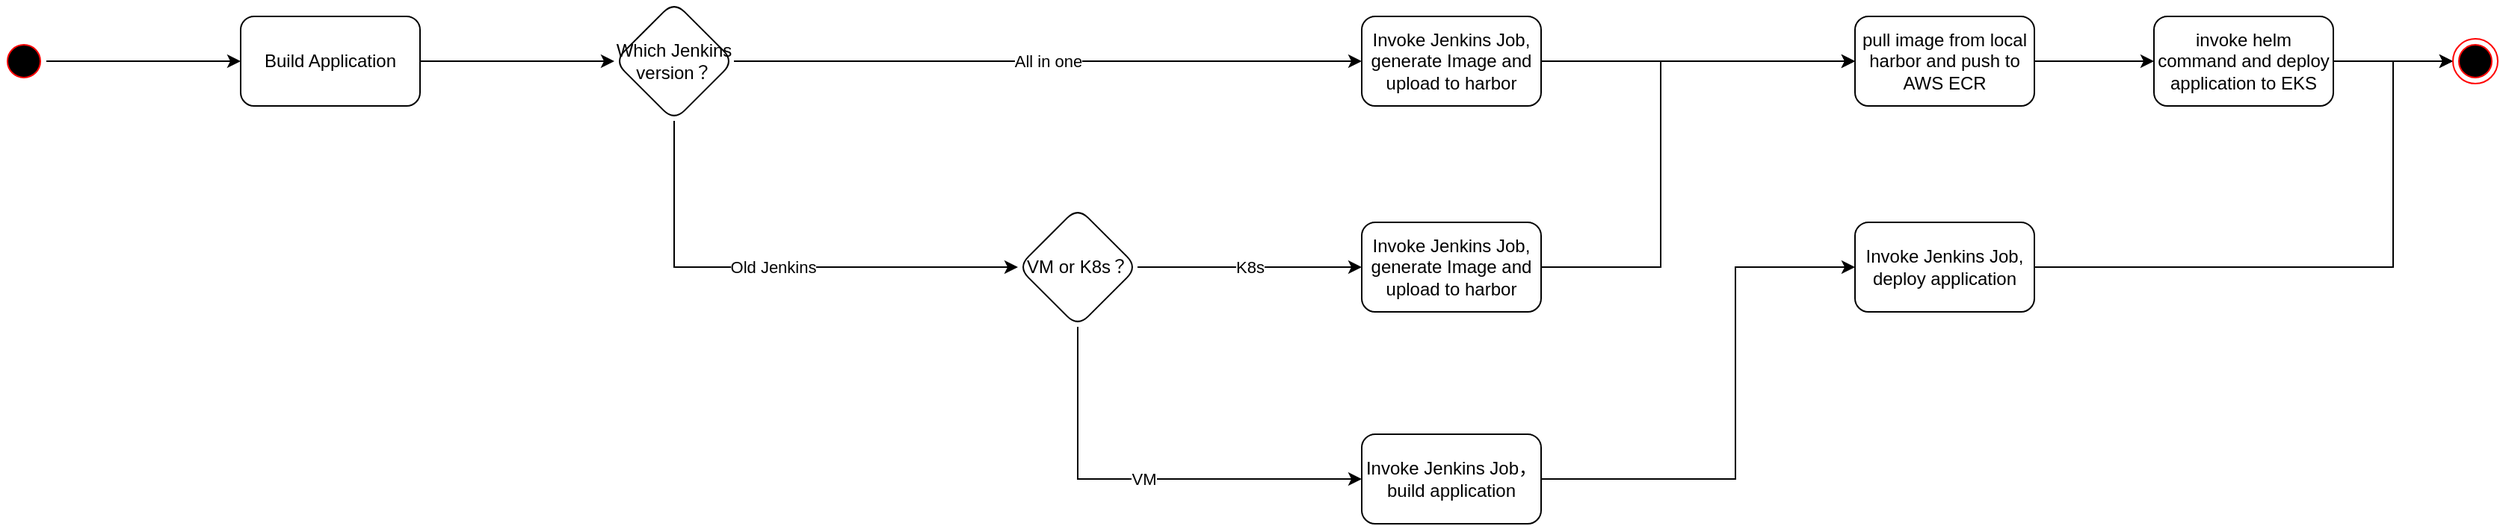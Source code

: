 <mxfile version="14.0.1" type="github">
  <diagram id="itAkbLC7WfVamD4yO5cT" name="Page-1">
    <mxGraphModel dx="1422" dy="763" grid="1" gridSize="10" guides="1" tooltips="1" connect="1" arrows="1" fold="1" page="1" pageScale="1" pageWidth="1920" pageHeight="1200" math="0" shadow="0">
      <root>
        <mxCell id="0" />
        <mxCell id="1" parent="0" />
        <mxCell id="un2wKoPjUNq5MuE0AR7B-31" style="edgeStyle=orthogonalEdgeStyle;rounded=0;orthogonalLoop=1;jettySize=auto;html=1;exitX=1;exitY=0.5;exitDx=0;exitDy=0;entryX=0;entryY=0.5;entryDx=0;entryDy=0;" parent="1" source="un2wKoPjUNq5MuE0AR7B-2" target="un2wKoPjUNq5MuE0AR7B-30" edge="1">
          <mxGeometry relative="1" as="geometry" />
        </mxCell>
        <mxCell id="un2wKoPjUNq5MuE0AR7B-2" value="" style="ellipse;html=1;shape=startState;fillColor=#000000;strokeColor=#ff0000;" parent="1" vertex="1">
          <mxGeometry x="220" y="175" width="30" height="30" as="geometry" />
        </mxCell>
        <mxCell id="un2wKoPjUNq5MuE0AR7B-7" value="" style="edgeStyle=orthogonalEdgeStyle;rounded=0;orthogonalLoop=1;jettySize=auto;html=1;" parent="1" source="un2wKoPjUNq5MuE0AR7B-30" target="un2wKoPjUNq5MuE0AR7B-6" edge="1">
          <mxGeometry relative="1" as="geometry">
            <mxPoint x="530" y="190" as="sourcePoint" />
          </mxGeometry>
        </mxCell>
        <mxCell id="un2wKoPjUNq5MuE0AR7B-11" value="All in one" style="edgeStyle=orthogonalEdgeStyle;rounded=0;orthogonalLoop=1;jettySize=auto;html=1;" parent="1" source="un2wKoPjUNq5MuE0AR7B-6" target="un2wKoPjUNq5MuE0AR7B-10" edge="1">
          <mxGeometry relative="1" as="geometry" />
        </mxCell>
        <mxCell id="un2wKoPjUNq5MuE0AR7B-14" value="Old Jenkins" style="edgeStyle=orthogonalEdgeStyle;rounded=0;orthogonalLoop=1;jettySize=auto;html=1;entryX=0;entryY=0.5;entryDx=0;entryDy=0;exitX=0.5;exitY=1;exitDx=0;exitDy=0;" parent="1" source="un2wKoPjUNq5MuE0AR7B-6" target="un2wKoPjUNq5MuE0AR7B-15" edge="1">
          <mxGeometry relative="1" as="geometry">
            <mxPoint x="880" y="300" as="targetPoint" />
          </mxGeometry>
        </mxCell>
        <mxCell id="un2wKoPjUNq5MuE0AR7B-6" value="Which Jenkins version？" style="rhombus;whiteSpace=wrap;html=1;rounded=1;" parent="1" vertex="1">
          <mxGeometry x="630" y="150" width="80" height="80" as="geometry" />
        </mxCell>
        <mxCell id="un2wKoPjUNq5MuE0AR7B-21" value="" style="edgeStyle=orthogonalEdgeStyle;rounded=0;orthogonalLoop=1;jettySize=auto;html=1;" parent="1" source="un2wKoPjUNq5MuE0AR7B-10" target="un2wKoPjUNq5MuE0AR7B-20" edge="1">
          <mxGeometry relative="1" as="geometry" />
        </mxCell>
        <mxCell id="un2wKoPjUNq5MuE0AR7B-10" value="Invoke Jenkins Job, generate Image and upload to harbor" style="whiteSpace=wrap;html=1;rounded=1;" parent="1" vertex="1">
          <mxGeometry x="1130" y="160" width="120" height="60" as="geometry" />
        </mxCell>
        <mxCell id="un2wKoPjUNq5MuE0AR7B-17" value="VM" style="edgeStyle=orthogonalEdgeStyle;rounded=0;orthogonalLoop=1;jettySize=auto;html=1;exitX=0.5;exitY=1;exitDx=0;exitDy=0;entryX=0;entryY=0.5;entryDx=0;entryDy=0;" parent="1" source="un2wKoPjUNq5MuE0AR7B-15" target="un2wKoPjUNq5MuE0AR7B-16" edge="1">
          <mxGeometry relative="1" as="geometry" />
        </mxCell>
        <mxCell id="un2wKoPjUNq5MuE0AR7B-19" value="K8s" style="edgeStyle=orthogonalEdgeStyle;rounded=0;orthogonalLoop=1;jettySize=auto;html=1;entryX=0;entryY=0.5;entryDx=0;entryDy=0;exitX=1;exitY=0.5;exitDx=0;exitDy=0;" parent="1" source="un2wKoPjUNq5MuE0AR7B-15" target="un2wKoPjUNq5MuE0AR7B-18" edge="1">
          <mxGeometry relative="1" as="geometry" />
        </mxCell>
        <mxCell id="un2wKoPjUNq5MuE0AR7B-15" value="VM or K8s？" style="rhombus;whiteSpace=wrap;html=1;rounded=1;" parent="1" vertex="1">
          <mxGeometry x="900" y="288" width="80" height="80" as="geometry" />
        </mxCell>
        <mxCell id="un2wKoPjUNq5MuE0AR7B-22" style="edgeStyle=orthogonalEdgeStyle;rounded=0;orthogonalLoop=1;jettySize=auto;html=1;exitX=1;exitY=0.5;exitDx=0;exitDy=0;entryX=0;entryY=0.5;entryDx=0;entryDy=0;" parent="1" source="un2wKoPjUNq5MuE0AR7B-16" target="un2wKoPjUNq5MuE0AR7B-25" edge="1">
          <mxGeometry relative="1" as="geometry">
            <Array as="points">
              <mxPoint x="1380" y="470" />
              <mxPoint x="1380" y="328" />
            </Array>
          </mxGeometry>
        </mxCell>
        <mxCell id="un2wKoPjUNq5MuE0AR7B-16" value="Invoke Jenkins Job， build application" style="whiteSpace=wrap;html=1;rounded=1;" parent="1" vertex="1">
          <mxGeometry x="1130" y="440" width="120" height="60" as="geometry" />
        </mxCell>
        <mxCell id="un2wKoPjUNq5MuE0AR7B-26" value="" style="edgeStyle=orthogonalEdgeStyle;rounded=0;orthogonalLoop=1;jettySize=auto;html=1;entryX=0;entryY=0.5;entryDx=0;entryDy=0;" parent="1" source="un2wKoPjUNq5MuE0AR7B-18" target="un2wKoPjUNq5MuE0AR7B-20" edge="1">
          <mxGeometry relative="1" as="geometry">
            <Array as="points">
              <mxPoint x="1330" y="328" />
              <mxPoint x="1330" y="190" />
            </Array>
          </mxGeometry>
        </mxCell>
        <mxCell id="un2wKoPjUNq5MuE0AR7B-18" value="Invoke Jenkins Job, generate Image and upload to harbor" style="whiteSpace=wrap;html=1;rounded=1;" parent="1" vertex="1">
          <mxGeometry x="1130" y="298" width="120" height="60" as="geometry" />
        </mxCell>
        <mxCell id="un2wKoPjUNq5MuE0AR7B-24" value="" style="edgeStyle=orthogonalEdgeStyle;rounded=0;orthogonalLoop=1;jettySize=auto;html=1;" parent="1" source="un2wKoPjUNq5MuE0AR7B-20" target="un2wKoPjUNq5MuE0AR7B-23" edge="1">
          <mxGeometry relative="1" as="geometry" />
        </mxCell>
        <mxCell id="un2wKoPjUNq5MuE0AR7B-20" value="pull image from local harbor and push to AWS ECR" style="whiteSpace=wrap;html=1;rounded=1;" parent="1" vertex="1">
          <mxGeometry x="1460" y="160" width="120" height="60" as="geometry" />
        </mxCell>
        <mxCell id="un2wKoPjUNq5MuE0AR7B-28" style="edgeStyle=orthogonalEdgeStyle;rounded=0;orthogonalLoop=1;jettySize=auto;html=1;exitX=1;exitY=0.5;exitDx=0;exitDy=0;entryX=0;entryY=0.5;entryDx=0;entryDy=0;" parent="1" source="un2wKoPjUNq5MuE0AR7B-23" target="un2wKoPjUNq5MuE0AR7B-27" edge="1">
          <mxGeometry relative="1" as="geometry" />
        </mxCell>
        <mxCell id="un2wKoPjUNq5MuE0AR7B-23" value="invoke helm command and deploy application to EKS" style="whiteSpace=wrap;html=1;rounded=1;" parent="1" vertex="1">
          <mxGeometry x="1660" y="160" width="120" height="60" as="geometry" />
        </mxCell>
        <mxCell id="un2wKoPjUNq5MuE0AR7B-29" style="edgeStyle=orthogonalEdgeStyle;rounded=0;orthogonalLoop=1;jettySize=auto;html=1;exitX=1;exitY=0.5;exitDx=0;exitDy=0;entryX=0;entryY=0.5;entryDx=0;entryDy=0;" parent="1" source="un2wKoPjUNq5MuE0AR7B-25" target="un2wKoPjUNq5MuE0AR7B-27" edge="1">
          <mxGeometry relative="1" as="geometry">
            <Array as="points">
              <mxPoint x="1820" y="328" />
              <mxPoint x="1820" y="190" />
            </Array>
          </mxGeometry>
        </mxCell>
        <mxCell id="un2wKoPjUNq5MuE0AR7B-25" value="&lt;div&gt;Invoke Jenkins Job, deploy application&lt;/div&gt;" style="whiteSpace=wrap;html=1;rounded=1;" parent="1" vertex="1">
          <mxGeometry x="1460" y="298" width="120" height="60" as="geometry" />
        </mxCell>
        <mxCell id="un2wKoPjUNq5MuE0AR7B-27" value="" style="ellipse;html=1;shape=endState;fillColor=#000000;strokeColor=#ff0000;" parent="1" vertex="1">
          <mxGeometry x="1860" y="175" width="30" height="30" as="geometry" />
        </mxCell>
        <mxCell id="un2wKoPjUNq5MuE0AR7B-30" value="Build Application" style="whiteSpace=wrap;html=1;rounded=1;" parent="1" vertex="1">
          <mxGeometry x="380" y="160" width="120" height="60" as="geometry" />
        </mxCell>
      </root>
    </mxGraphModel>
  </diagram>
</mxfile>
